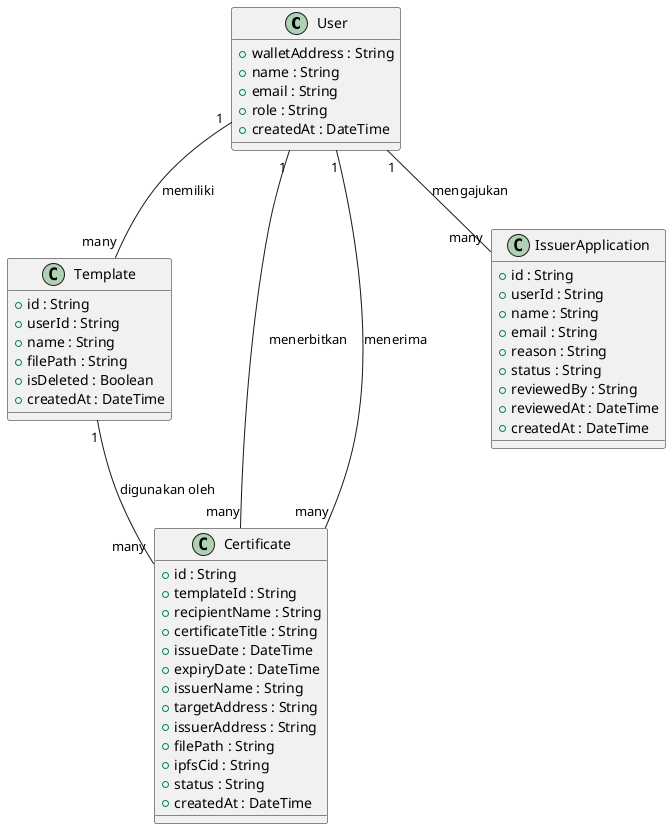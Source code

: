 @startuml
class User {
  +walletAddress : String
  +name : String
  +email : String
  +role : String
  +createdAt : DateTime
}

class Template {
  +id : String
  +userId : String
  +name : String
  +filePath : String
  +isDeleted : Boolean
  +createdAt : DateTime
}

class Certificate {
  +id : String
  +templateId : String
  +recipientName : String
  +certificateTitle : String
  +issueDate : DateTime
  +expiryDate : DateTime
  +issuerName : String
  +targetAddress : String
  +issuerAddress : String
  +filePath : String
  +ipfsCid : String
  +status : String
  +createdAt : DateTime
}

class IssuerApplication {
  +id : String
  +userId : String
  +name : String
  +email : String
  +reason : String
  +status : String
  +reviewedBy : String
  +reviewedAt : DateTime
  +createdAt : DateTime
}

User "1" -- "many" Template : memiliki
Template "1" -- "many" Certificate : digunakan oleh
User "1" -- "many" Certificate : menerbitkan
User "1" -- "many" Certificate : menerima
User "1" -- "many" IssuerApplication : mengajukan
@enduml 